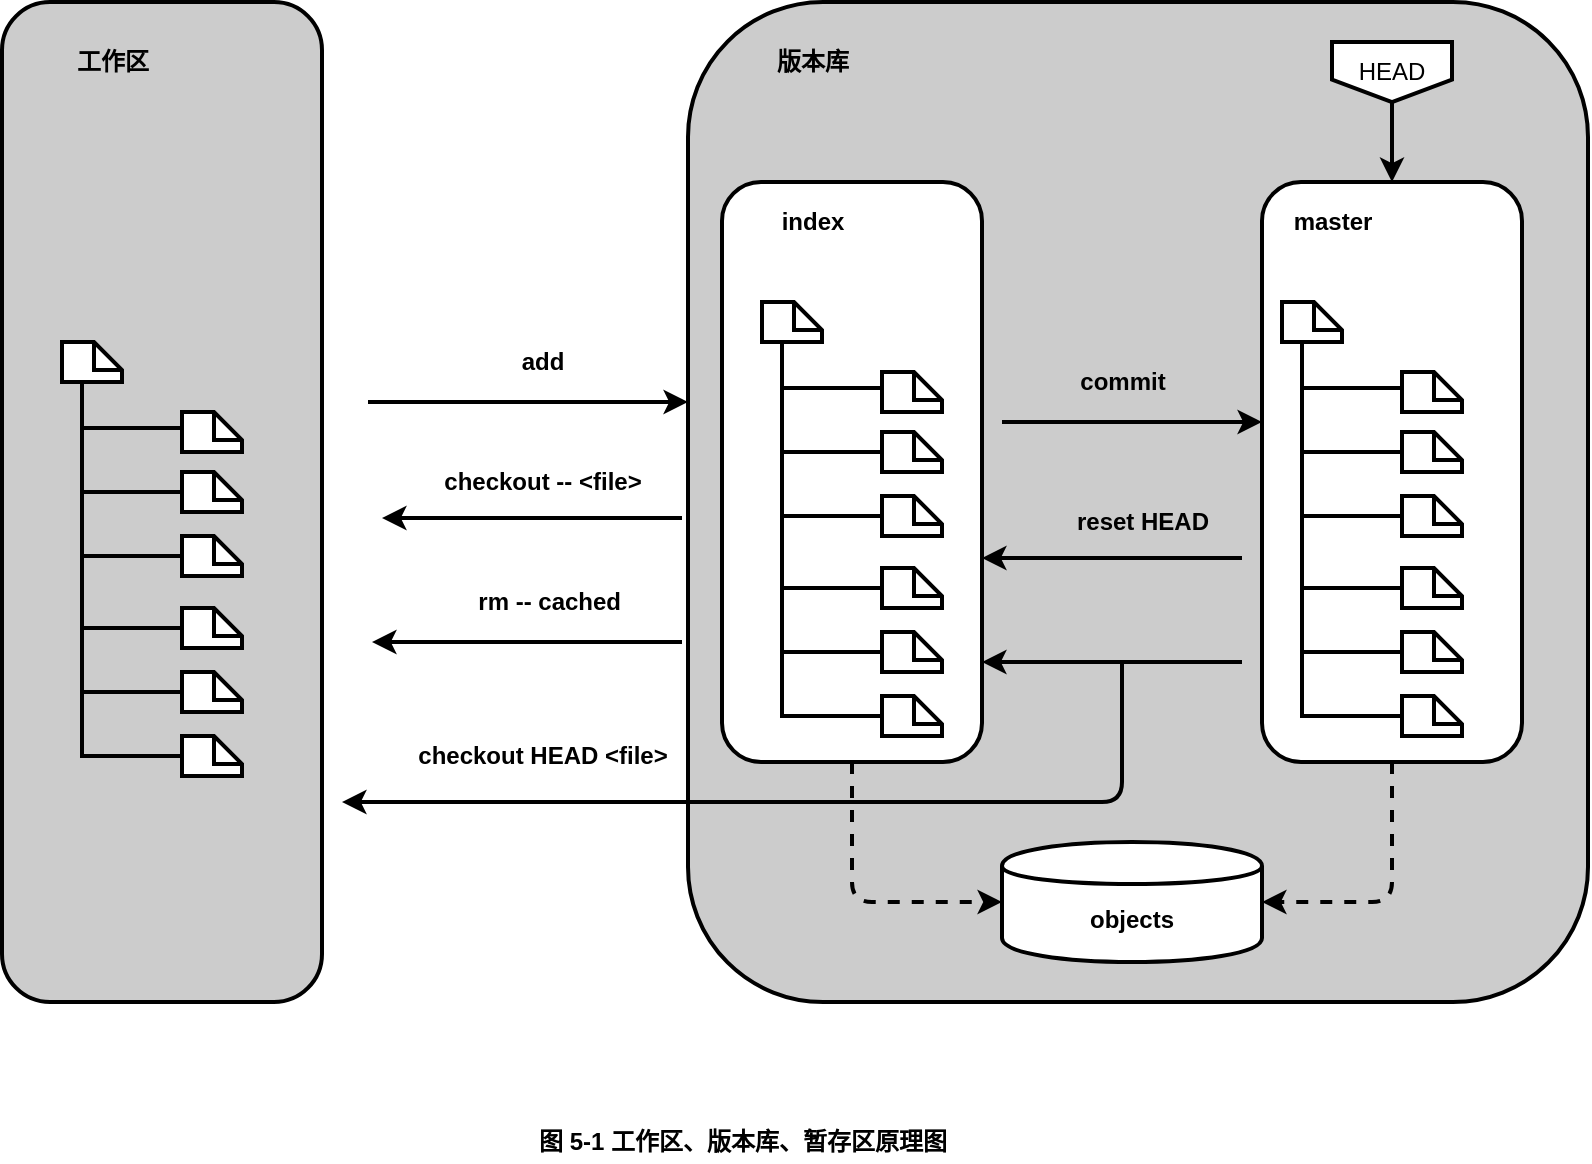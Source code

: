 <mxfile version="13.0.5" type="github">
  <diagram id="UyHtFqi2HpBrdYgdCdot" name="原理">
    <mxGraphModel dx="1078" dy="550" grid="1" gridSize="10" guides="1" tooltips="1" connect="1" arrows="1" fold="1" page="1" pageScale="1" pageWidth="1920" pageHeight="1200" math="0" shadow="0">
      <root>
        <mxCell id="0" />
        <mxCell id="1" parent="0" />
        <mxCell id="44dB6vl2zQChrk1z4Hqk-114" value="" style="rounded=1;whiteSpace=wrap;html=1;strokeColor=#000000;strokeWidth=2;fillColor=#CCCCCC;" vertex="1" parent="1">
          <mxGeometry x="473" y="40" width="450" height="500" as="geometry" />
        </mxCell>
        <mxCell id="44dB6vl2zQChrk1z4Hqk-108" value="" style="rounded=1;whiteSpace=wrap;html=1;strokeColor=#000000;strokeWidth=2;fillColor=#FFFFFF;" vertex="1" parent="1">
          <mxGeometry x="760" y="130" width="130" height="290" as="geometry" />
        </mxCell>
        <mxCell id="44dB6vl2zQChrk1z4Hqk-107" value="" style="rounded=1;whiteSpace=wrap;html=1;strokeColor=#000000;strokeWidth=2;fillColor=#FFFFFF;" vertex="1" parent="1">
          <mxGeometry x="490" y="130" width="130" height="290" as="geometry" />
        </mxCell>
        <mxCell id="44dB6vl2zQChrk1z4Hqk-92" value="" style="edgeStyle=orthogonalEdgeStyle;rounded=0;orthogonalLoop=1;jettySize=auto;html=1;strokeWidth=2;" edge="1" parent="1">
          <mxGeometry relative="1" as="geometry">
            <mxPoint x="313" y="240" as="sourcePoint" />
            <mxPoint x="473" y="240" as="targetPoint" />
            <Array as="points">
              <mxPoint x="383" y="240" />
            </Array>
          </mxGeometry>
        </mxCell>
        <mxCell id="44dB6vl2zQChrk1z4Hqk-31" value="" style="rounded=1;whiteSpace=wrap;html=1;strokeColor=#000000;fillColor=#CCCCCC;strokeWidth=2;" vertex="1" parent="1">
          <mxGeometry x="130" y="40" width="160" height="500" as="geometry" />
        </mxCell>
        <mxCell id="44dB6vl2zQChrk1z4Hqk-85" value="工作区" style="text;html=1;align=center;verticalAlign=middle;resizable=0;points=[];autosize=1;fontStyle=1" vertex="1" parent="1">
          <mxGeometry x="160" y="60" width="50" height="20" as="geometry" />
        </mxCell>
        <mxCell id="44dB6vl2zQChrk1z4Hqk-54" value="" style="group" vertex="1" connectable="0" parent="1">
          <mxGeometry x="160" y="210" width="90" height="217" as="geometry" />
        </mxCell>
        <mxCell id="44dB6vl2zQChrk1z4Hqk-52" value="" style="group" vertex="1" connectable="0" parent="44dB6vl2zQChrk1z4Hqk-54">
          <mxGeometry x="10" y="5" width="80" height="212" as="geometry" />
        </mxCell>
        <mxCell id="44dB6vl2zQChrk1z4Hqk-50" value="" style="group" vertex="1" connectable="0" parent="44dB6vl2zQChrk1z4Hqk-52">
          <mxGeometry width="80" height="212" as="geometry" />
        </mxCell>
        <mxCell id="44dB6vl2zQChrk1z4Hqk-35" value="" style="group" vertex="1" connectable="0" parent="44dB6vl2zQChrk1z4Hqk-50">
          <mxGeometry y="38" width="50" height="164" as="geometry" />
        </mxCell>
        <mxCell id="44dB6vl2zQChrk1z4Hqk-32" value="" style="strokeWidth=2;html=1;shape=mxgraph.flowchart.annotation_1;align=left;pointerEvents=1;fillColor=#FFFFFF;" vertex="1" parent="44dB6vl2zQChrk1z4Hqk-35">
          <mxGeometry width="50" height="100" as="geometry" />
        </mxCell>
        <mxCell id="44dB6vl2zQChrk1z4Hqk-33" value="" style="strokeWidth=2;html=1;shape=mxgraph.flowchart.annotation_1;align=left;pointerEvents=1;fillColor=#FFFFFF;" vertex="1" parent="44dB6vl2zQChrk1z4Hqk-35">
          <mxGeometry y="32" width="50" height="100" as="geometry" />
        </mxCell>
        <mxCell id="44dB6vl2zQChrk1z4Hqk-34" value="" style="strokeWidth=2;html=1;shape=mxgraph.flowchart.annotation_1;align=left;pointerEvents=1;fillColor=#FFFFFF;" vertex="1" parent="44dB6vl2zQChrk1z4Hqk-35">
          <mxGeometry y="64" width="50" height="100" as="geometry" />
        </mxCell>
        <mxCell id="44dB6vl2zQChrk1z4Hqk-36" value="" style="endArrow=none;html=1;strokeWidth=2;" edge="1" parent="44dB6vl2zQChrk1z4Hqk-50">
          <mxGeometry width="50" height="50" relative="1" as="geometry">
            <mxPoint y="60" as="sourcePoint" />
            <mxPoint as="targetPoint" />
          </mxGeometry>
        </mxCell>
        <mxCell id="44dB6vl2zQChrk1z4Hqk-38" value="" style="shape=note;whiteSpace=wrap;html=1;size=14;verticalAlign=top;align=left;spacingTop=-6;strokeColor=#000000;fillColor=#FFFFFF;strokeWidth=2;" vertex="1" parent="44dB6vl2zQChrk1z4Hqk-50">
          <mxGeometry x="50" y="30" width="30" height="20" as="geometry" />
        </mxCell>
        <mxCell id="44dB6vl2zQChrk1z4Hqk-39" value="" style="shape=note;whiteSpace=wrap;html=1;size=14;verticalAlign=top;align=left;spacingTop=-6;strokeColor=#000000;fillColor=#FFFFFF;strokeWidth=2;" vertex="1" parent="44dB6vl2zQChrk1z4Hqk-50">
          <mxGeometry x="50" y="60" width="30" height="20" as="geometry" />
        </mxCell>
        <mxCell id="44dB6vl2zQChrk1z4Hqk-40" value="" style="shape=note;whiteSpace=wrap;html=1;size=14;verticalAlign=top;align=left;spacingTop=-6;strokeColor=#000000;fillColor=#FFFFFF;strokeWidth=2;" vertex="1" parent="44dB6vl2zQChrk1z4Hqk-50">
          <mxGeometry x="50" y="92" width="30" height="20" as="geometry" />
        </mxCell>
        <mxCell id="44dB6vl2zQChrk1z4Hqk-41" value="" style="shape=note;whiteSpace=wrap;html=1;size=14;verticalAlign=top;align=left;spacingTop=-6;strokeColor=#000000;fillColor=#FFFFFF;strokeWidth=2;" vertex="1" parent="44dB6vl2zQChrk1z4Hqk-50">
          <mxGeometry x="50" y="128" width="30" height="20" as="geometry" />
        </mxCell>
        <mxCell id="44dB6vl2zQChrk1z4Hqk-43" value="" style="shape=note;whiteSpace=wrap;html=1;size=14;verticalAlign=top;align=left;spacingTop=-6;strokeColor=#000000;fillColor=#FFFFFF;strokeWidth=2;" vertex="1" parent="44dB6vl2zQChrk1z4Hqk-50">
          <mxGeometry x="50" y="192" width="30" height="20" as="geometry" />
        </mxCell>
        <mxCell id="44dB6vl2zQChrk1z4Hqk-46" value="" style="shape=note;whiteSpace=wrap;html=1;size=14;verticalAlign=top;align=left;spacingTop=-6;strokeColor=#000000;fillColor=#FFFFFF;strokeWidth=2;" vertex="1" parent="44dB6vl2zQChrk1z4Hqk-50">
          <mxGeometry x="50" y="160" width="30" height="20" as="geometry" />
        </mxCell>
        <mxCell id="44dB6vl2zQChrk1z4Hqk-45" value="" style="shape=note;whiteSpace=wrap;html=1;size=14;verticalAlign=top;align=left;spacingTop=-6;strokeColor=#000000;fillColor=#FFFFFF;strokeWidth=2;" vertex="1" parent="44dB6vl2zQChrk1z4Hqk-54">
          <mxGeometry width="30" height="20" as="geometry" />
        </mxCell>
        <mxCell id="44dB6vl2zQChrk1z4Hqk-89" value="" style="group" vertex="1" connectable="0" parent="1">
          <mxGeometry x="770" y="190" width="90" height="217" as="geometry" />
        </mxCell>
        <mxCell id="44dB6vl2zQChrk1z4Hqk-87" value="" style="group" vertex="1" connectable="0" parent="44dB6vl2zQChrk1z4Hqk-89">
          <mxGeometry width="90" height="217" as="geometry" />
        </mxCell>
        <mxCell id="44dB6vl2zQChrk1z4Hqk-70" value="" style="group" vertex="1" connectable="0" parent="44dB6vl2zQChrk1z4Hqk-87">
          <mxGeometry width="90" height="217" as="geometry" />
        </mxCell>
        <mxCell id="44dB6vl2zQChrk1z4Hqk-71" value="" style="group" vertex="1" connectable="0" parent="44dB6vl2zQChrk1z4Hqk-70">
          <mxGeometry x="10" y="5" width="80" height="212" as="geometry" />
        </mxCell>
        <mxCell id="44dB6vl2zQChrk1z4Hqk-72" value="" style="group" vertex="1" connectable="0" parent="44dB6vl2zQChrk1z4Hqk-71">
          <mxGeometry width="80" height="212" as="geometry" />
        </mxCell>
        <mxCell id="44dB6vl2zQChrk1z4Hqk-73" value="" style="group" vertex="1" connectable="0" parent="44dB6vl2zQChrk1z4Hqk-72">
          <mxGeometry y="38" width="50" height="164" as="geometry" />
        </mxCell>
        <mxCell id="44dB6vl2zQChrk1z4Hqk-74" value="" style="strokeWidth=2;html=1;shape=mxgraph.flowchart.annotation_1;align=left;pointerEvents=1;fillColor=#FFFFFF;" vertex="1" parent="44dB6vl2zQChrk1z4Hqk-73">
          <mxGeometry width="50" height="100" as="geometry" />
        </mxCell>
        <mxCell id="44dB6vl2zQChrk1z4Hqk-75" value="" style="strokeWidth=2;html=1;shape=mxgraph.flowchart.annotation_1;align=left;pointerEvents=1;fillColor=#FFFFFF;" vertex="1" parent="44dB6vl2zQChrk1z4Hqk-73">
          <mxGeometry y="32" width="50" height="100" as="geometry" />
        </mxCell>
        <mxCell id="44dB6vl2zQChrk1z4Hqk-76" value="" style="strokeWidth=2;html=1;shape=mxgraph.flowchart.annotation_1;align=left;pointerEvents=1;fillColor=#FFFFFF;" vertex="1" parent="44dB6vl2zQChrk1z4Hqk-73">
          <mxGeometry y="64" width="50" height="100" as="geometry" />
        </mxCell>
        <mxCell id="44dB6vl2zQChrk1z4Hqk-77" value="" style="endArrow=none;html=1;strokeWidth=2;" edge="1" parent="44dB6vl2zQChrk1z4Hqk-72">
          <mxGeometry width="50" height="50" relative="1" as="geometry">
            <mxPoint y="60" as="sourcePoint" />
            <mxPoint as="targetPoint" />
          </mxGeometry>
        </mxCell>
        <mxCell id="44dB6vl2zQChrk1z4Hqk-78" value="" style="shape=note;whiteSpace=wrap;html=1;size=14;verticalAlign=top;align=left;spacingTop=-6;strokeColor=#000000;fillColor=#FFFFFF;strokeWidth=2;" vertex="1" parent="44dB6vl2zQChrk1z4Hqk-72">
          <mxGeometry x="50" y="30" width="30" height="20" as="geometry" />
        </mxCell>
        <mxCell id="44dB6vl2zQChrk1z4Hqk-79" value="" style="shape=note;whiteSpace=wrap;html=1;size=14;verticalAlign=top;align=left;spacingTop=-6;strokeColor=#000000;fillColor=#FFFFFF;strokeWidth=2;" vertex="1" parent="44dB6vl2zQChrk1z4Hqk-72">
          <mxGeometry x="50" y="60" width="30" height="20" as="geometry" />
        </mxCell>
        <mxCell id="44dB6vl2zQChrk1z4Hqk-80" value="" style="shape=note;whiteSpace=wrap;html=1;size=14;verticalAlign=top;align=left;spacingTop=-6;strokeColor=#000000;fillColor=#FFFFFF;strokeWidth=2;" vertex="1" parent="44dB6vl2zQChrk1z4Hqk-72">
          <mxGeometry x="50" y="92" width="30" height="20" as="geometry" />
        </mxCell>
        <mxCell id="44dB6vl2zQChrk1z4Hqk-81" value="" style="shape=note;whiteSpace=wrap;html=1;size=14;verticalAlign=top;align=left;spacingTop=-6;strokeColor=#000000;fillColor=#FFFFFF;strokeWidth=2;" vertex="1" parent="44dB6vl2zQChrk1z4Hqk-72">
          <mxGeometry x="50" y="128" width="30" height="20" as="geometry" />
        </mxCell>
        <mxCell id="44dB6vl2zQChrk1z4Hqk-82" value="" style="shape=note;whiteSpace=wrap;html=1;size=14;verticalAlign=top;align=left;spacingTop=-6;strokeColor=#000000;fillColor=#FFFFFF;strokeWidth=2;" vertex="1" parent="44dB6vl2zQChrk1z4Hqk-72">
          <mxGeometry x="50" y="192" width="30" height="20" as="geometry" />
        </mxCell>
        <mxCell id="44dB6vl2zQChrk1z4Hqk-83" value="" style="shape=note;whiteSpace=wrap;html=1;size=14;verticalAlign=top;align=left;spacingTop=-6;strokeColor=#000000;fillColor=#FFFFFF;strokeWidth=2;" vertex="1" parent="44dB6vl2zQChrk1z4Hqk-72">
          <mxGeometry x="50" y="160" width="30" height="20" as="geometry" />
        </mxCell>
        <mxCell id="44dB6vl2zQChrk1z4Hqk-84" value="" style="shape=note;whiteSpace=wrap;html=1;size=14;verticalAlign=top;align=left;spacingTop=-6;strokeColor=#000000;fillColor=#FFFFFF;strokeWidth=2;" vertex="1" parent="44dB6vl2zQChrk1z4Hqk-70">
          <mxGeometry width="30" height="20" as="geometry" />
        </mxCell>
        <mxCell id="44dB6vl2zQChrk1z4Hqk-90" value="" style="group" vertex="1" connectable="0" parent="1">
          <mxGeometry x="510" y="190" width="90" height="217" as="geometry" />
        </mxCell>
        <mxCell id="44dB6vl2zQChrk1z4Hqk-88" value="" style="group" vertex="1" connectable="0" parent="44dB6vl2zQChrk1z4Hqk-90">
          <mxGeometry width="90" height="217" as="geometry" />
        </mxCell>
        <mxCell id="44dB6vl2zQChrk1z4Hqk-55" value="" style="group" vertex="1" connectable="0" parent="44dB6vl2zQChrk1z4Hqk-88">
          <mxGeometry width="90" height="217" as="geometry" />
        </mxCell>
        <mxCell id="44dB6vl2zQChrk1z4Hqk-56" value="" style="group" vertex="1" connectable="0" parent="44dB6vl2zQChrk1z4Hqk-55">
          <mxGeometry x="10" y="5" width="80" height="212" as="geometry" />
        </mxCell>
        <mxCell id="44dB6vl2zQChrk1z4Hqk-57" value="" style="group" vertex="1" connectable="0" parent="44dB6vl2zQChrk1z4Hqk-56">
          <mxGeometry width="80" height="212" as="geometry" />
        </mxCell>
        <mxCell id="44dB6vl2zQChrk1z4Hqk-58" value="" style="group" vertex="1" connectable="0" parent="44dB6vl2zQChrk1z4Hqk-57">
          <mxGeometry y="38" width="50" height="164" as="geometry" />
        </mxCell>
        <mxCell id="44dB6vl2zQChrk1z4Hqk-59" value="" style="strokeWidth=2;html=1;shape=mxgraph.flowchart.annotation_1;align=left;pointerEvents=1;fillColor=#FFFFFF;" vertex="1" parent="44dB6vl2zQChrk1z4Hqk-58">
          <mxGeometry width="50" height="100" as="geometry" />
        </mxCell>
        <mxCell id="44dB6vl2zQChrk1z4Hqk-60" value="" style="strokeWidth=2;html=1;shape=mxgraph.flowchart.annotation_1;align=left;pointerEvents=1;fillColor=#FFFFFF;" vertex="1" parent="44dB6vl2zQChrk1z4Hqk-58">
          <mxGeometry y="32" width="50" height="100" as="geometry" />
        </mxCell>
        <mxCell id="44dB6vl2zQChrk1z4Hqk-61" value="" style="strokeWidth=2;html=1;shape=mxgraph.flowchart.annotation_1;align=left;pointerEvents=1;fillColor=#FFFFFF;" vertex="1" parent="44dB6vl2zQChrk1z4Hqk-58">
          <mxGeometry y="64" width="50" height="100" as="geometry" />
        </mxCell>
        <mxCell id="44dB6vl2zQChrk1z4Hqk-62" value="" style="endArrow=none;html=1;strokeWidth=2;" edge="1" parent="44dB6vl2zQChrk1z4Hqk-57">
          <mxGeometry width="50" height="50" relative="1" as="geometry">
            <mxPoint y="60" as="sourcePoint" />
            <mxPoint as="targetPoint" />
          </mxGeometry>
        </mxCell>
        <mxCell id="44dB6vl2zQChrk1z4Hqk-63" value="" style="shape=note;whiteSpace=wrap;html=1;size=14;verticalAlign=top;align=left;spacingTop=-6;strokeColor=#000000;fillColor=#FFFFFF;strokeWidth=2;" vertex="1" parent="44dB6vl2zQChrk1z4Hqk-57">
          <mxGeometry x="50" y="30" width="30" height="20" as="geometry" />
        </mxCell>
        <mxCell id="44dB6vl2zQChrk1z4Hqk-64" value="" style="shape=note;whiteSpace=wrap;html=1;size=14;verticalAlign=top;align=left;spacingTop=-6;strokeColor=#000000;fillColor=#FFFFFF;strokeWidth=2;" vertex="1" parent="44dB6vl2zQChrk1z4Hqk-57">
          <mxGeometry x="50" y="60" width="30" height="20" as="geometry" />
        </mxCell>
        <mxCell id="44dB6vl2zQChrk1z4Hqk-65" value="" style="shape=note;whiteSpace=wrap;html=1;size=14;verticalAlign=top;align=left;spacingTop=-6;strokeColor=#000000;fillColor=#FFFFFF;strokeWidth=2;" vertex="1" parent="44dB6vl2zQChrk1z4Hqk-57">
          <mxGeometry x="50" y="92" width="30" height="20" as="geometry" />
        </mxCell>
        <mxCell id="44dB6vl2zQChrk1z4Hqk-66" value="" style="shape=note;whiteSpace=wrap;html=1;size=14;verticalAlign=top;align=left;spacingTop=-6;strokeColor=#000000;fillColor=#FFFFFF;strokeWidth=2;" vertex="1" parent="44dB6vl2zQChrk1z4Hqk-57">
          <mxGeometry x="50" y="128" width="30" height="20" as="geometry" />
        </mxCell>
        <mxCell id="44dB6vl2zQChrk1z4Hqk-67" value="" style="shape=note;whiteSpace=wrap;html=1;size=14;verticalAlign=top;align=left;spacingTop=-6;strokeColor=#000000;fillColor=#FFFFFF;strokeWidth=2;" vertex="1" parent="44dB6vl2zQChrk1z4Hqk-57">
          <mxGeometry x="50" y="192" width="30" height="20" as="geometry" />
        </mxCell>
        <mxCell id="44dB6vl2zQChrk1z4Hqk-68" value="" style="shape=note;whiteSpace=wrap;html=1;size=14;verticalAlign=top;align=left;spacingTop=-6;strokeColor=#000000;fillColor=#FFFFFF;strokeWidth=2;" vertex="1" parent="44dB6vl2zQChrk1z4Hqk-57">
          <mxGeometry x="50" y="160" width="30" height="20" as="geometry" />
        </mxCell>
        <mxCell id="44dB6vl2zQChrk1z4Hqk-69" value="" style="shape=note;whiteSpace=wrap;html=1;size=14;verticalAlign=top;align=left;spacingTop=-6;strokeColor=#000000;fillColor=#FFFFFF;strokeWidth=2;" vertex="1" parent="44dB6vl2zQChrk1z4Hqk-55">
          <mxGeometry width="30" height="20" as="geometry" />
        </mxCell>
        <mxCell id="44dB6vl2zQChrk1z4Hqk-95" value="" style="endArrow=classic;html=1;strokeWidth=2;" edge="1" parent="1">
          <mxGeometry width="50" height="50" relative="1" as="geometry">
            <mxPoint x="470" y="298" as="sourcePoint" />
            <mxPoint x="320" y="298" as="targetPoint" />
          </mxGeometry>
        </mxCell>
        <mxCell id="44dB6vl2zQChrk1z4Hqk-96" value="" style="endArrow=classic;html=1;strokeWidth=2;" edge="1" parent="1">
          <mxGeometry width="50" height="50" relative="1" as="geometry">
            <mxPoint x="470" y="360" as="sourcePoint" />
            <mxPoint x="315" y="360" as="targetPoint" />
          </mxGeometry>
        </mxCell>
        <mxCell id="44dB6vl2zQChrk1z4Hqk-97" value="" style="endArrow=classic;html=1;strokeWidth=2;edgeStyle=orthogonalEdgeStyle;" edge="1" parent="1">
          <mxGeometry width="50" height="50" relative="1" as="geometry">
            <mxPoint x="690" y="370" as="sourcePoint" />
            <mxPoint x="300" y="440" as="targetPoint" />
            <Array as="points">
              <mxPoint x="690" y="440" />
            </Array>
          </mxGeometry>
        </mxCell>
        <mxCell id="44dB6vl2zQChrk1z4Hqk-98" value="" style="edgeStyle=orthogonalEdgeStyle;rounded=0;orthogonalLoop=1;jettySize=auto;html=1;strokeWidth=2;" edge="1" parent="1">
          <mxGeometry relative="1" as="geometry">
            <mxPoint x="630" y="250" as="sourcePoint" />
            <mxPoint x="760" y="250" as="targetPoint" />
            <Array as="points">
              <mxPoint x="680" y="250" />
            </Array>
          </mxGeometry>
        </mxCell>
        <mxCell id="44dB6vl2zQChrk1z4Hqk-99" value="" style="endArrow=classic;html=1;strokeWidth=2;" edge="1" parent="1">
          <mxGeometry width="50" height="50" relative="1" as="geometry">
            <mxPoint x="750" y="318" as="sourcePoint" />
            <mxPoint x="620" y="318" as="targetPoint" />
          </mxGeometry>
        </mxCell>
        <mxCell id="44dB6vl2zQChrk1z4Hqk-100" value="" style="endArrow=classic;html=1;strokeWidth=2;" edge="1" parent="1">
          <mxGeometry width="50" height="50" relative="1" as="geometry">
            <mxPoint x="750" y="370" as="sourcePoint" />
            <mxPoint x="620" y="370" as="targetPoint" />
          </mxGeometry>
        </mxCell>
        <mxCell id="44dB6vl2zQChrk1z4Hqk-101" value="add" style="text;html=1;align=center;verticalAlign=middle;resizable=0;points=[];autosize=1;fontStyle=1" vertex="1" parent="1">
          <mxGeometry x="380" y="210" width="40" height="20" as="geometry" />
        </mxCell>
        <mxCell id="44dB6vl2zQChrk1z4Hqk-102" value="checkout -- &amp;lt;file&amp;gt;" style="text;html=1;align=center;verticalAlign=middle;resizable=0;points=[];autosize=1;fontStyle=1" vertex="1" parent="1">
          <mxGeometry x="345" y="270" width="110" height="20" as="geometry" />
        </mxCell>
        <mxCell id="44dB6vl2zQChrk1z4Hqk-103" value="rm -- cached&amp;nbsp;" style="text;html=1;align=center;verticalAlign=middle;resizable=0;points=[];autosize=1;fontStyle=1" vertex="1" parent="1">
          <mxGeometry x="360" y="330" width="90" height="20" as="geometry" />
        </mxCell>
        <mxCell id="44dB6vl2zQChrk1z4Hqk-104" value="checkout HEAD &amp;lt;file&amp;gt;" style="text;html=1;align=center;verticalAlign=middle;resizable=0;points=[];autosize=1;fontStyle=1" vertex="1" parent="1">
          <mxGeometry x="330" y="407" width="140" height="20" as="geometry" />
        </mxCell>
        <mxCell id="44dB6vl2zQChrk1z4Hqk-105" value="commit" style="text;html=1;align=center;verticalAlign=middle;resizable=0;points=[];autosize=1;fontStyle=1" vertex="1" parent="1">
          <mxGeometry x="660" y="220" width="60" height="20" as="geometry" />
        </mxCell>
        <mxCell id="44dB6vl2zQChrk1z4Hqk-106" value="reset HEAD" style="text;html=1;align=center;verticalAlign=middle;resizable=0;points=[];autosize=1;fontStyle=1" vertex="1" parent="1">
          <mxGeometry x="660" y="290" width="80" height="20" as="geometry" />
        </mxCell>
        <mxCell id="44dB6vl2zQChrk1z4Hqk-109" value="index" style="text;html=1;align=center;verticalAlign=middle;resizable=0;points=[];autosize=1;fontStyle=1" vertex="1" parent="1">
          <mxGeometry x="510" y="140" width="50" height="20" as="geometry" />
        </mxCell>
        <mxCell id="44dB6vl2zQChrk1z4Hqk-110" value="master" style="text;html=1;align=center;verticalAlign=middle;resizable=0;points=[];autosize=1;fontStyle=1" vertex="1" parent="1">
          <mxGeometry x="770" y="140" width="50" height="20" as="geometry" />
        </mxCell>
        <mxCell id="44dB6vl2zQChrk1z4Hqk-111" value="&lt;b&gt;objects&lt;/b&gt;" style="shape=cylinder;whiteSpace=wrap;html=1;boundedLbl=1;backgroundOutline=1;strokeColor=#000000;strokeWidth=2;fillColor=#FFFFFF;" vertex="1" parent="1">
          <mxGeometry x="630" y="460" width="130" height="60" as="geometry" />
        </mxCell>
        <mxCell id="44dB6vl2zQChrk1z4Hqk-112" value="" style="endArrow=classic;html=1;strokeWidth=2;edgeStyle=orthogonalEdgeStyle;exitX=0.5;exitY=1;exitDx=0;exitDy=0;entryX=0;entryY=0.5;entryDx=0;entryDy=0;dashed=1;" edge="1" parent="1" source="44dB6vl2zQChrk1z4Hqk-107" target="44dB6vl2zQChrk1z4Hqk-111">
          <mxGeometry width="50" height="50" relative="1" as="geometry">
            <mxPoint x="700" y="380" as="sourcePoint" />
            <mxPoint x="310" y="450" as="targetPoint" />
            <Array as="points">
              <mxPoint x="555" y="490" />
            </Array>
          </mxGeometry>
        </mxCell>
        <mxCell id="44dB6vl2zQChrk1z4Hqk-113" value="" style="endArrow=classic;html=1;strokeWidth=2;edgeStyle=orthogonalEdgeStyle;exitX=0.5;exitY=1;exitDx=0;exitDy=0;entryX=1;entryY=0.5;entryDx=0;entryDy=0;dashed=1;" edge="1" parent="1" source="44dB6vl2zQChrk1z4Hqk-108" target="44dB6vl2zQChrk1z4Hqk-111">
          <mxGeometry width="50" height="50" relative="1" as="geometry">
            <mxPoint x="565" y="430" as="sourcePoint" />
            <mxPoint x="660" y="500" as="targetPoint" />
            <Array as="points">
              <mxPoint x="825" y="490" />
            </Array>
          </mxGeometry>
        </mxCell>
        <mxCell id="44dB6vl2zQChrk1z4Hqk-115" value="版本库" style="text;html=1;align=center;verticalAlign=middle;resizable=0;points=[];autosize=1;fontStyle=1" vertex="1" parent="1">
          <mxGeometry x="510" y="60" width="50" height="20" as="geometry" />
        </mxCell>
        <mxCell id="44dB6vl2zQChrk1z4Hqk-116" value="&lt;b&gt;图 5-1 工作区、版本库、暂存区原理图&lt;/b&gt;" style="text;html=1;align=center;verticalAlign=middle;resizable=0;points=[];autosize=1;" vertex="1" parent="1">
          <mxGeometry x="390" y="600" width="220" height="20" as="geometry" />
        </mxCell>
        <mxCell id="44dB6vl2zQChrk1z4Hqk-119" value="" style="edgeStyle=orthogonalEdgeStyle;rounded=0;orthogonalLoop=1;jettySize=auto;html=1;strokeWidth=2;" edge="1" parent="1" source="44dB6vl2zQChrk1z4Hqk-118" target="44dB6vl2zQChrk1z4Hqk-108">
          <mxGeometry relative="1" as="geometry" />
        </mxCell>
        <mxCell id="44dB6vl2zQChrk1z4Hqk-118" value="HEAD" style="shape=offPageConnector;whiteSpace=wrap;html=1;strokeColor=#000000;strokeWidth=2;fillColor=#FFFFFF;" vertex="1" parent="1">
          <mxGeometry x="795" y="60" width="60" height="30" as="geometry" />
        </mxCell>
      </root>
    </mxGraphModel>
  </diagram>
</mxfile>
